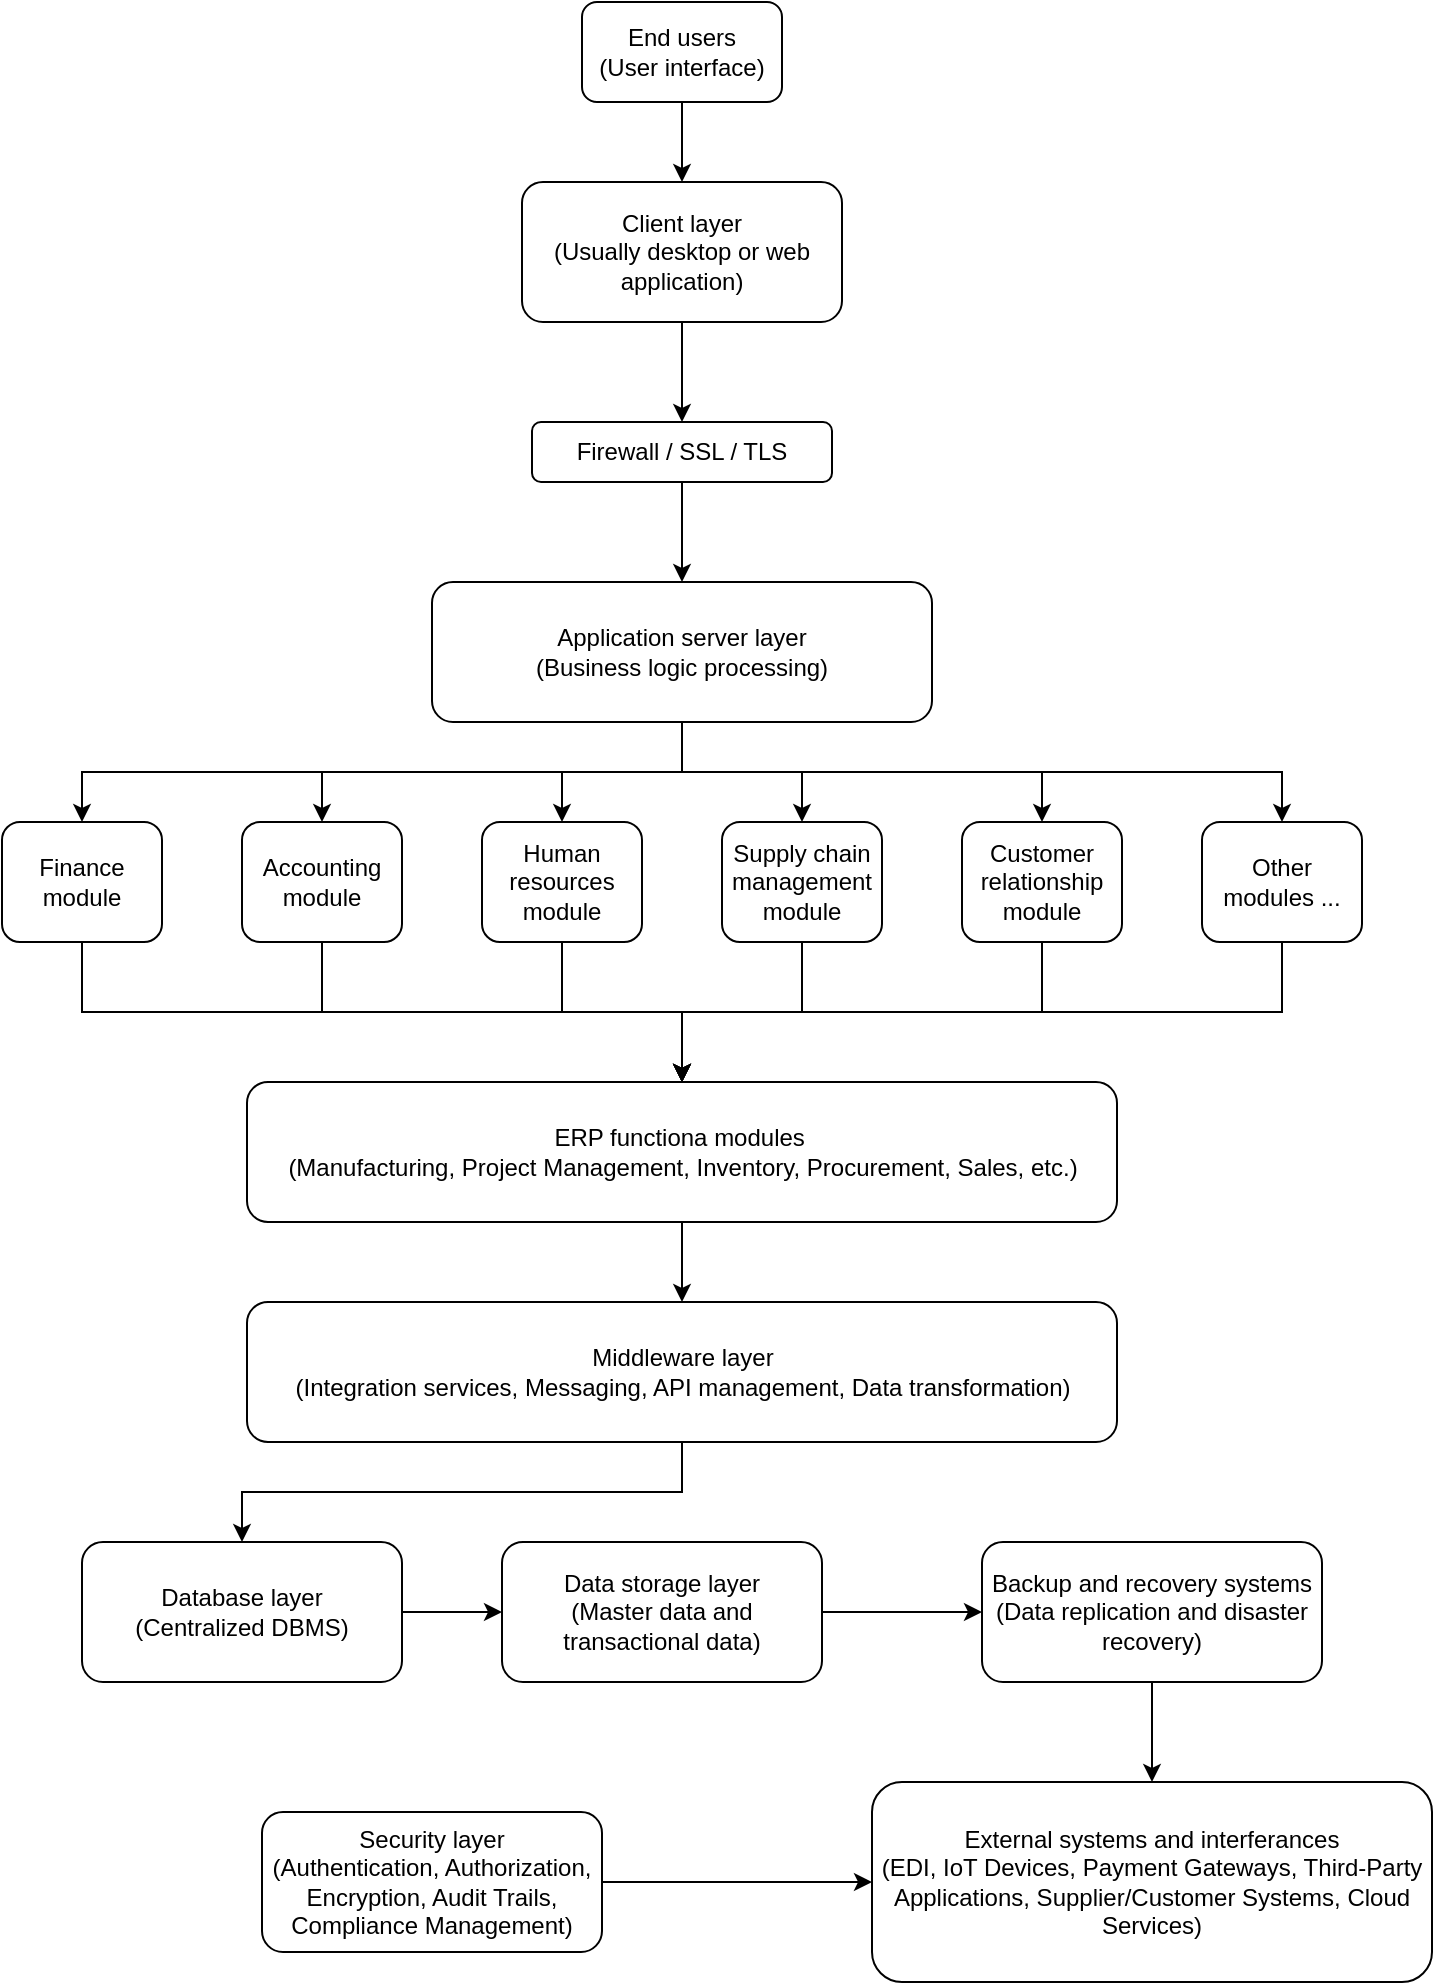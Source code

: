 <mxfile version="24.9.1">
  <diagram name="Página-1" id="M1O0e3aZpA4HigmqNr6V">
    <mxGraphModel dx="1224" dy="781" grid="1" gridSize="10" guides="1" tooltips="1" connect="1" arrows="1" fold="1" page="1" pageScale="1" pageWidth="827" pageHeight="1169" math="0" shadow="0">
      <root>
        <mxCell id="0" />
        <mxCell id="1" parent="0" />
        <mxCell id="xtF6-UWmWz1JD6pYHxkz-3" style="edgeStyle=orthogonalEdgeStyle;rounded=0;orthogonalLoop=1;jettySize=auto;html=1;exitX=0.5;exitY=1;exitDx=0;exitDy=0;entryX=0.5;entryY=0;entryDx=0;entryDy=0;" edge="1" parent="1" source="xtF6-UWmWz1JD6pYHxkz-1" target="xtF6-UWmWz1JD6pYHxkz-2">
          <mxGeometry relative="1" as="geometry" />
        </mxCell>
        <mxCell id="xtF6-UWmWz1JD6pYHxkz-1" value="End users&lt;br&gt;(User interface)" style="rounded=1;whiteSpace=wrap;html=1;" vertex="1" parent="1">
          <mxGeometry x="330" y="70" width="100" height="50" as="geometry" />
        </mxCell>
        <mxCell id="xtF6-UWmWz1JD6pYHxkz-5" style="edgeStyle=orthogonalEdgeStyle;rounded=0;orthogonalLoop=1;jettySize=auto;html=1;exitX=0.5;exitY=1;exitDx=0;exitDy=0;entryX=0.5;entryY=0;entryDx=0;entryDy=0;" edge="1" parent="1" source="xtF6-UWmWz1JD6pYHxkz-2" target="xtF6-UWmWz1JD6pYHxkz-4">
          <mxGeometry relative="1" as="geometry" />
        </mxCell>
        <mxCell id="xtF6-UWmWz1JD6pYHxkz-2" value="Client layer&lt;div&gt;(Usually desktop or web application)&lt;/div&gt;" style="rounded=1;whiteSpace=wrap;html=1;" vertex="1" parent="1">
          <mxGeometry x="300" y="160" width="160" height="70" as="geometry" />
        </mxCell>
        <mxCell id="xtF6-UWmWz1JD6pYHxkz-8" value="" style="edgeStyle=orthogonalEdgeStyle;rounded=0;orthogonalLoop=1;jettySize=auto;html=1;" edge="1" parent="1" source="xtF6-UWmWz1JD6pYHxkz-4" target="xtF6-UWmWz1JD6pYHxkz-6">
          <mxGeometry relative="1" as="geometry" />
        </mxCell>
        <mxCell id="xtF6-UWmWz1JD6pYHxkz-4" value="Firewall / SSL / TLS" style="rounded=1;whiteSpace=wrap;html=1;" vertex="1" parent="1">
          <mxGeometry x="305" y="280" width="150" height="30" as="geometry" />
        </mxCell>
        <mxCell id="xtF6-UWmWz1JD6pYHxkz-16" style="edgeStyle=orthogonalEdgeStyle;rounded=0;orthogonalLoop=1;jettySize=auto;html=1;exitX=0.5;exitY=1;exitDx=0;exitDy=0;entryX=0.5;entryY=0;entryDx=0;entryDy=0;" edge="1" parent="1" source="xtF6-UWmWz1JD6pYHxkz-6" target="xtF6-UWmWz1JD6pYHxkz-9">
          <mxGeometry relative="1" as="geometry" />
        </mxCell>
        <mxCell id="xtF6-UWmWz1JD6pYHxkz-17" style="edgeStyle=orthogonalEdgeStyle;rounded=0;orthogonalLoop=1;jettySize=auto;html=1;exitX=0.5;exitY=1;exitDx=0;exitDy=0;entryX=0.5;entryY=0;entryDx=0;entryDy=0;" edge="1" parent="1" source="xtF6-UWmWz1JD6pYHxkz-6" target="xtF6-UWmWz1JD6pYHxkz-11">
          <mxGeometry relative="1" as="geometry" />
        </mxCell>
        <mxCell id="xtF6-UWmWz1JD6pYHxkz-18" style="edgeStyle=orthogonalEdgeStyle;rounded=0;orthogonalLoop=1;jettySize=auto;html=1;exitX=0.5;exitY=1;exitDx=0;exitDy=0;entryX=0.5;entryY=0;entryDx=0;entryDy=0;" edge="1" parent="1" source="xtF6-UWmWz1JD6pYHxkz-6" target="xtF6-UWmWz1JD6pYHxkz-12">
          <mxGeometry relative="1" as="geometry" />
        </mxCell>
        <mxCell id="xtF6-UWmWz1JD6pYHxkz-19" style="edgeStyle=orthogonalEdgeStyle;rounded=0;orthogonalLoop=1;jettySize=auto;html=1;exitX=0.5;exitY=1;exitDx=0;exitDy=0;entryX=0.5;entryY=0;entryDx=0;entryDy=0;" edge="1" parent="1" source="xtF6-UWmWz1JD6pYHxkz-6" target="xtF6-UWmWz1JD6pYHxkz-13">
          <mxGeometry relative="1" as="geometry" />
        </mxCell>
        <mxCell id="xtF6-UWmWz1JD6pYHxkz-20" style="edgeStyle=orthogonalEdgeStyle;rounded=0;orthogonalLoop=1;jettySize=auto;html=1;exitX=0.5;exitY=1;exitDx=0;exitDy=0;entryX=0.5;entryY=0;entryDx=0;entryDy=0;" edge="1" parent="1" source="xtF6-UWmWz1JD6pYHxkz-6" target="xtF6-UWmWz1JD6pYHxkz-14">
          <mxGeometry relative="1" as="geometry" />
        </mxCell>
        <mxCell id="xtF6-UWmWz1JD6pYHxkz-21" style="edgeStyle=orthogonalEdgeStyle;rounded=0;orthogonalLoop=1;jettySize=auto;html=1;exitX=0.5;exitY=1;exitDx=0;exitDy=0;entryX=0.5;entryY=0;entryDx=0;entryDy=0;" edge="1" parent="1" source="xtF6-UWmWz1JD6pYHxkz-6" target="xtF6-UWmWz1JD6pYHxkz-15">
          <mxGeometry relative="1" as="geometry" />
        </mxCell>
        <mxCell id="xtF6-UWmWz1JD6pYHxkz-6" value="Application server layer&lt;div&gt;(Business logic processing)&lt;/div&gt;" style="rounded=1;whiteSpace=wrap;html=1;" vertex="1" parent="1">
          <mxGeometry x="255" y="360" width="250" height="70" as="geometry" />
        </mxCell>
        <mxCell id="xtF6-UWmWz1JD6pYHxkz-23" style="edgeStyle=orthogonalEdgeStyle;rounded=0;orthogonalLoop=1;jettySize=auto;html=1;exitX=0.5;exitY=1;exitDx=0;exitDy=0;entryX=0.5;entryY=0;entryDx=0;entryDy=0;" edge="1" parent="1" source="xtF6-UWmWz1JD6pYHxkz-9" target="xtF6-UWmWz1JD6pYHxkz-22">
          <mxGeometry relative="1" as="geometry" />
        </mxCell>
        <mxCell id="xtF6-UWmWz1JD6pYHxkz-9" value="Finance module" style="rounded=1;whiteSpace=wrap;html=1;" vertex="1" parent="1">
          <mxGeometry x="40" y="480" width="80" height="60" as="geometry" />
        </mxCell>
        <mxCell id="xtF6-UWmWz1JD6pYHxkz-24" value="" style="edgeStyle=orthogonalEdgeStyle;rounded=0;orthogonalLoop=1;jettySize=auto;html=1;" edge="1" parent="1" source="xtF6-UWmWz1JD6pYHxkz-11" target="xtF6-UWmWz1JD6pYHxkz-22">
          <mxGeometry relative="1" as="geometry" />
        </mxCell>
        <mxCell id="xtF6-UWmWz1JD6pYHxkz-11" value="Accounting module" style="rounded=1;whiteSpace=wrap;html=1;" vertex="1" parent="1">
          <mxGeometry x="160" y="480" width="80" height="60" as="geometry" />
        </mxCell>
        <mxCell id="xtF6-UWmWz1JD6pYHxkz-25" value="" style="edgeStyle=orthogonalEdgeStyle;rounded=0;orthogonalLoop=1;jettySize=auto;html=1;" edge="1" parent="1" source="xtF6-UWmWz1JD6pYHxkz-12" target="xtF6-UWmWz1JD6pYHxkz-22">
          <mxGeometry relative="1" as="geometry" />
        </mxCell>
        <mxCell id="xtF6-UWmWz1JD6pYHxkz-12" value="Human resources module" style="rounded=1;whiteSpace=wrap;html=1;" vertex="1" parent="1">
          <mxGeometry x="280" y="480" width="80" height="60" as="geometry" />
        </mxCell>
        <mxCell id="xtF6-UWmWz1JD6pYHxkz-28" value="" style="edgeStyle=orthogonalEdgeStyle;rounded=0;orthogonalLoop=1;jettySize=auto;html=1;" edge="1" parent="1" source="xtF6-UWmWz1JD6pYHxkz-13" target="xtF6-UWmWz1JD6pYHxkz-22">
          <mxGeometry relative="1" as="geometry" />
        </mxCell>
        <mxCell id="xtF6-UWmWz1JD6pYHxkz-13" value="Supply chain management module" style="rounded=1;whiteSpace=wrap;html=1;" vertex="1" parent="1">
          <mxGeometry x="400" y="480" width="80" height="60" as="geometry" />
        </mxCell>
        <mxCell id="xtF6-UWmWz1JD6pYHxkz-29" value="" style="edgeStyle=orthogonalEdgeStyle;rounded=0;orthogonalLoop=1;jettySize=auto;html=1;" edge="1" parent="1" source="xtF6-UWmWz1JD6pYHxkz-14" target="xtF6-UWmWz1JD6pYHxkz-22">
          <mxGeometry relative="1" as="geometry" />
        </mxCell>
        <mxCell id="xtF6-UWmWz1JD6pYHxkz-14" value="Customer relationship&lt;div&gt;module&lt;/div&gt;" style="rounded=1;whiteSpace=wrap;html=1;" vertex="1" parent="1">
          <mxGeometry x="520" y="480" width="80" height="60" as="geometry" />
        </mxCell>
        <mxCell id="xtF6-UWmWz1JD6pYHxkz-27" style="edgeStyle=orthogonalEdgeStyle;rounded=0;orthogonalLoop=1;jettySize=auto;html=1;exitX=0.5;exitY=1;exitDx=0;exitDy=0;entryX=0.5;entryY=0;entryDx=0;entryDy=0;" edge="1" parent="1" source="xtF6-UWmWz1JD6pYHxkz-15" target="xtF6-UWmWz1JD6pYHxkz-22">
          <mxGeometry relative="1" as="geometry" />
        </mxCell>
        <mxCell id="xtF6-UWmWz1JD6pYHxkz-15" value="&lt;div&gt;Other modules ...&lt;/div&gt;" style="rounded=1;whiteSpace=wrap;html=1;" vertex="1" parent="1">
          <mxGeometry x="640" y="480" width="80" height="60" as="geometry" />
        </mxCell>
        <mxCell id="xtF6-UWmWz1JD6pYHxkz-31" value="" style="edgeStyle=orthogonalEdgeStyle;rounded=0;orthogonalLoop=1;jettySize=auto;html=1;" edge="1" parent="1" source="xtF6-UWmWz1JD6pYHxkz-22" target="xtF6-UWmWz1JD6pYHxkz-30">
          <mxGeometry relative="1" as="geometry" />
        </mxCell>
        <mxCell id="xtF6-UWmWz1JD6pYHxkz-22" value="&lt;div&gt;ERP functiona modules&amp;nbsp;&lt;/div&gt;&lt;div&gt;(Manufacturing, Project Management, Inventory, Procurement, Sales, etc.)&lt;/div&gt;" style="rounded=1;whiteSpace=wrap;html=1;" vertex="1" parent="1">
          <mxGeometry x="162.5" y="610" width="435" height="70" as="geometry" />
        </mxCell>
        <mxCell id="xtF6-UWmWz1JD6pYHxkz-34" style="edgeStyle=orthogonalEdgeStyle;rounded=0;orthogonalLoop=1;jettySize=auto;html=1;exitX=0.5;exitY=1;exitDx=0;exitDy=0;entryX=0.5;entryY=0;entryDx=0;entryDy=0;" edge="1" parent="1" source="xtF6-UWmWz1JD6pYHxkz-30" target="xtF6-UWmWz1JD6pYHxkz-32">
          <mxGeometry relative="1" as="geometry" />
        </mxCell>
        <mxCell id="xtF6-UWmWz1JD6pYHxkz-30" value="&lt;div&gt;Middleware layer&lt;/div&gt;&lt;div&gt;(Integration services, Messaging, API management, Data transformation)&lt;/div&gt;" style="rounded=1;whiteSpace=wrap;html=1;" vertex="1" parent="1">
          <mxGeometry x="162.5" y="720" width="435" height="70" as="geometry" />
        </mxCell>
        <mxCell id="xtF6-UWmWz1JD6pYHxkz-35" value="" style="edgeStyle=orthogonalEdgeStyle;rounded=0;orthogonalLoop=1;jettySize=auto;html=1;" edge="1" parent="1" source="xtF6-UWmWz1JD6pYHxkz-32" target="xtF6-UWmWz1JD6pYHxkz-33">
          <mxGeometry relative="1" as="geometry" />
        </mxCell>
        <mxCell id="xtF6-UWmWz1JD6pYHxkz-32" value="Database layer&lt;div&gt;(Centralized DBMS)&lt;/div&gt;" style="rounded=1;whiteSpace=wrap;html=1;" vertex="1" parent="1">
          <mxGeometry x="80" y="840" width="160" height="70" as="geometry" />
        </mxCell>
        <mxCell id="xtF6-UWmWz1JD6pYHxkz-37" value="" style="edgeStyle=orthogonalEdgeStyle;rounded=0;orthogonalLoop=1;jettySize=auto;html=1;" edge="1" parent="1" source="xtF6-UWmWz1JD6pYHxkz-33" target="xtF6-UWmWz1JD6pYHxkz-36">
          <mxGeometry relative="1" as="geometry" />
        </mxCell>
        <mxCell id="xtF6-UWmWz1JD6pYHxkz-33" value="Data storage layer&lt;div&gt;(Master data and transactional data)&lt;/div&gt;" style="rounded=1;whiteSpace=wrap;html=1;" vertex="1" parent="1">
          <mxGeometry x="290" y="840" width="160" height="70" as="geometry" />
        </mxCell>
        <mxCell id="xtF6-UWmWz1JD6pYHxkz-39" value="" style="edgeStyle=orthogonalEdgeStyle;rounded=0;orthogonalLoop=1;jettySize=auto;html=1;" edge="1" parent="1" source="xtF6-UWmWz1JD6pYHxkz-36" target="xtF6-UWmWz1JD6pYHxkz-38">
          <mxGeometry relative="1" as="geometry" />
        </mxCell>
        <mxCell id="xtF6-UWmWz1JD6pYHxkz-36" value="Backup and recovery systems&lt;div&gt;(Data replication and disaster recovery)&lt;/div&gt;" style="rounded=1;whiteSpace=wrap;html=1;" vertex="1" parent="1">
          <mxGeometry x="530" y="840" width="170" height="70" as="geometry" />
        </mxCell>
        <mxCell id="xtF6-UWmWz1JD6pYHxkz-38" value="External systems and interferances&lt;div&gt;(EDI, IoT Devices, Payment Gateways, Third-Party Applications,&amp;nbsp;Supplier/Customer Systems, Cloud Services)&lt;/div&gt;" style="rounded=1;whiteSpace=wrap;html=1;" vertex="1" parent="1">
          <mxGeometry x="475" y="960" width="280" height="100" as="geometry" />
        </mxCell>
        <mxCell id="xtF6-UWmWz1JD6pYHxkz-43" style="edgeStyle=orthogonalEdgeStyle;rounded=0;orthogonalLoop=1;jettySize=auto;html=1;exitX=1;exitY=0.5;exitDx=0;exitDy=0;entryX=0;entryY=0.5;entryDx=0;entryDy=0;" edge="1" parent="1" source="xtF6-UWmWz1JD6pYHxkz-40" target="xtF6-UWmWz1JD6pYHxkz-38">
          <mxGeometry relative="1" as="geometry" />
        </mxCell>
        <mxCell id="xtF6-UWmWz1JD6pYHxkz-40" value="Security layer&lt;div&gt;(Authentication, Authorization, Encryption, Audit Trails, Compliance Management)&lt;/div&gt;" style="rounded=1;whiteSpace=wrap;html=1;" vertex="1" parent="1">
          <mxGeometry x="170" y="975" width="170" height="70" as="geometry" />
        </mxCell>
      </root>
    </mxGraphModel>
  </diagram>
</mxfile>
